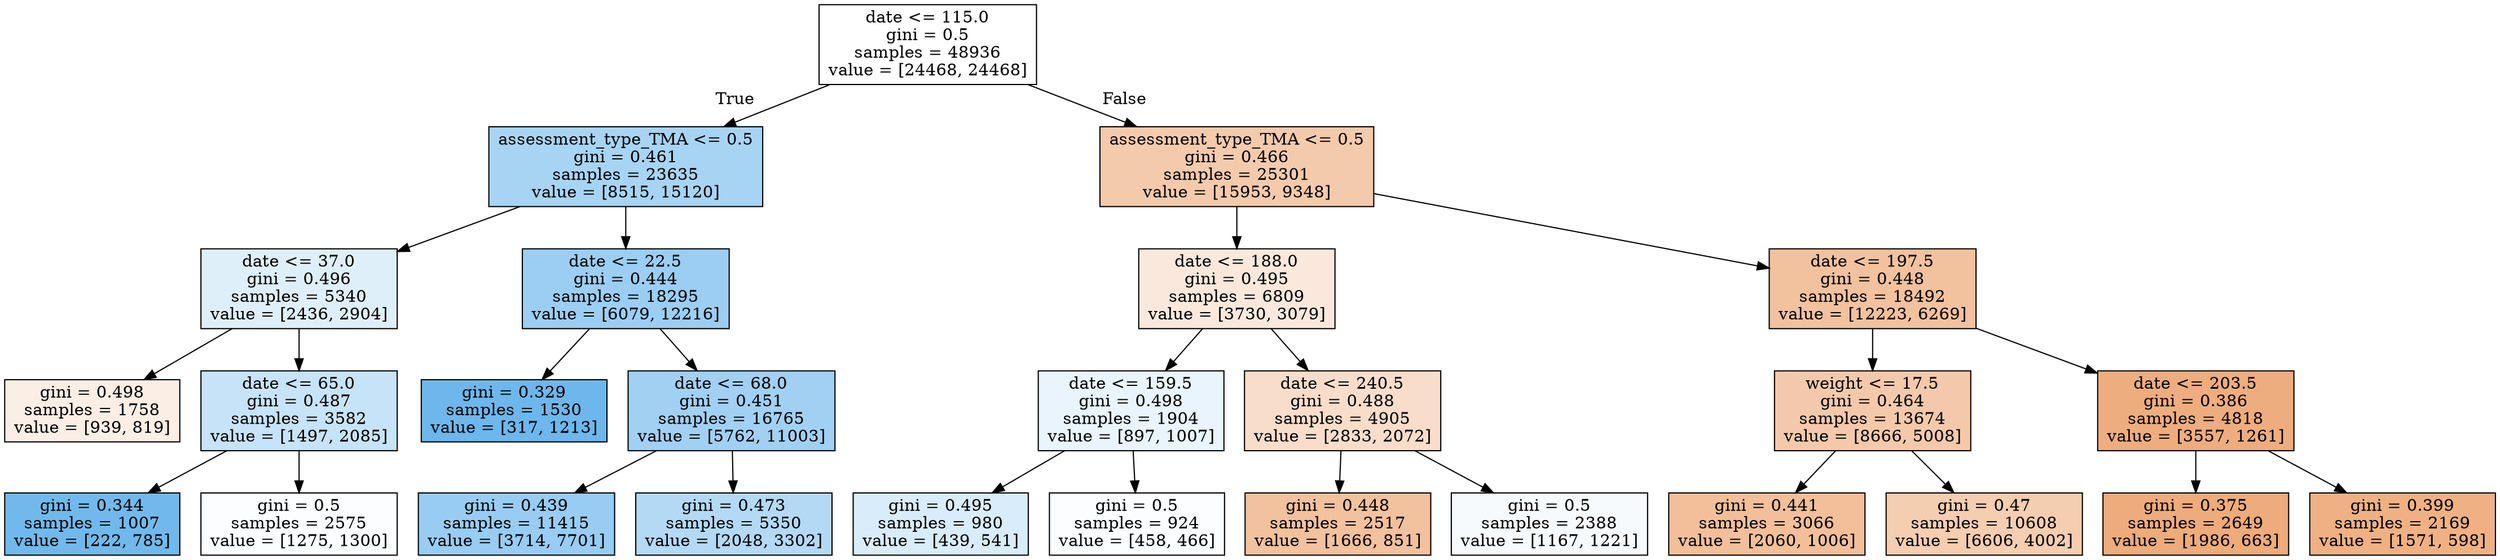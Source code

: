 digraph Tree {
node [shape=box, style="filled", color="black"] ;
0 [label="date <= 115.0\ngini = 0.5\nsamples = 48936\nvalue = [24468, 24468]", fillcolor="#e5813900"] ;
1 [label="assessment_type_TMA <= 0.5\ngini = 0.461\nsamples = 23635\nvalue = [8515, 15120]", fillcolor="#399de56f"] ;
0 -> 1 [labeldistance=2.5, labelangle=45, headlabel="True"] ;
2 [label="date <= 37.0\ngini = 0.496\nsamples = 5340\nvalue = [2436, 2904]", fillcolor="#399de529"] ;
1 -> 2 ;
3 [label="gini = 0.498\nsamples = 1758\nvalue = [939, 819]", fillcolor="#e5813921"] ;
2 -> 3 ;
4 [label="date <= 65.0\ngini = 0.487\nsamples = 3582\nvalue = [1497, 2085]", fillcolor="#399de548"] ;
2 -> 4 ;
5 [label="gini = 0.344\nsamples = 1007\nvalue = [222, 785]", fillcolor="#399de5b7"] ;
4 -> 5 ;
6 [label="gini = 0.5\nsamples = 2575\nvalue = [1275, 1300]", fillcolor="#399de505"] ;
4 -> 6 ;
7 [label="date <= 22.5\ngini = 0.444\nsamples = 18295\nvalue = [6079, 12216]", fillcolor="#399de580"] ;
1 -> 7 ;
8 [label="gini = 0.329\nsamples = 1530\nvalue = [317, 1213]", fillcolor="#399de5bc"] ;
7 -> 8 ;
9 [label="date <= 68.0\ngini = 0.451\nsamples = 16765\nvalue = [5762, 11003]", fillcolor="#399de579"] ;
7 -> 9 ;
10 [label="gini = 0.439\nsamples = 11415\nvalue = [3714, 7701]", fillcolor="#399de584"] ;
9 -> 10 ;
11 [label="gini = 0.473\nsamples = 5350\nvalue = [2048, 3302]", fillcolor="#399de561"] ;
9 -> 11 ;
12 [label="assessment_type_TMA <= 0.5\ngini = 0.466\nsamples = 25301\nvalue = [15953, 9348]", fillcolor="#e581396a"] ;
0 -> 12 [labeldistance=2.5, labelangle=-45, headlabel="False"] ;
13 [label="date <= 188.0\ngini = 0.495\nsamples = 6809\nvalue = [3730, 3079]", fillcolor="#e581392d"] ;
12 -> 13 ;
14 [label="date <= 159.5\ngini = 0.498\nsamples = 1904\nvalue = [897, 1007]", fillcolor="#399de51c"] ;
13 -> 14 ;
15 [label="gini = 0.495\nsamples = 980\nvalue = [439, 541]", fillcolor="#399de530"] ;
14 -> 15 ;
16 [label="gini = 0.5\nsamples = 924\nvalue = [458, 466]", fillcolor="#399de504"] ;
14 -> 16 ;
17 [label="date <= 240.5\ngini = 0.488\nsamples = 4905\nvalue = [2833, 2072]", fillcolor="#e5813944"] ;
13 -> 17 ;
18 [label="gini = 0.448\nsamples = 2517\nvalue = [1666, 851]", fillcolor="#e581397d"] ;
17 -> 18 ;
19 [label="gini = 0.5\nsamples = 2388\nvalue = [1167, 1221]", fillcolor="#399de50b"] ;
17 -> 19 ;
20 [label="date <= 197.5\ngini = 0.448\nsamples = 18492\nvalue = [12223, 6269]", fillcolor="#e581397c"] ;
12 -> 20 ;
21 [label="weight <= 17.5\ngini = 0.464\nsamples = 13674\nvalue = [8666, 5008]", fillcolor="#e581396c"] ;
20 -> 21 ;
22 [label="gini = 0.441\nsamples = 3066\nvalue = [2060, 1006]", fillcolor="#e5813982"] ;
21 -> 22 ;
23 [label="gini = 0.47\nsamples = 10608\nvalue = [6606, 4002]", fillcolor="#e5813965"] ;
21 -> 23 ;
24 [label="date <= 203.5\ngini = 0.386\nsamples = 4818\nvalue = [3557, 1261]", fillcolor="#e58139a5"] ;
20 -> 24 ;
25 [label="gini = 0.375\nsamples = 2649\nvalue = [1986, 663]", fillcolor="#e58139aa"] ;
24 -> 25 ;
26 [label="gini = 0.399\nsamples = 2169\nvalue = [1571, 598]", fillcolor="#e581399e"] ;
24 -> 26 ;
}